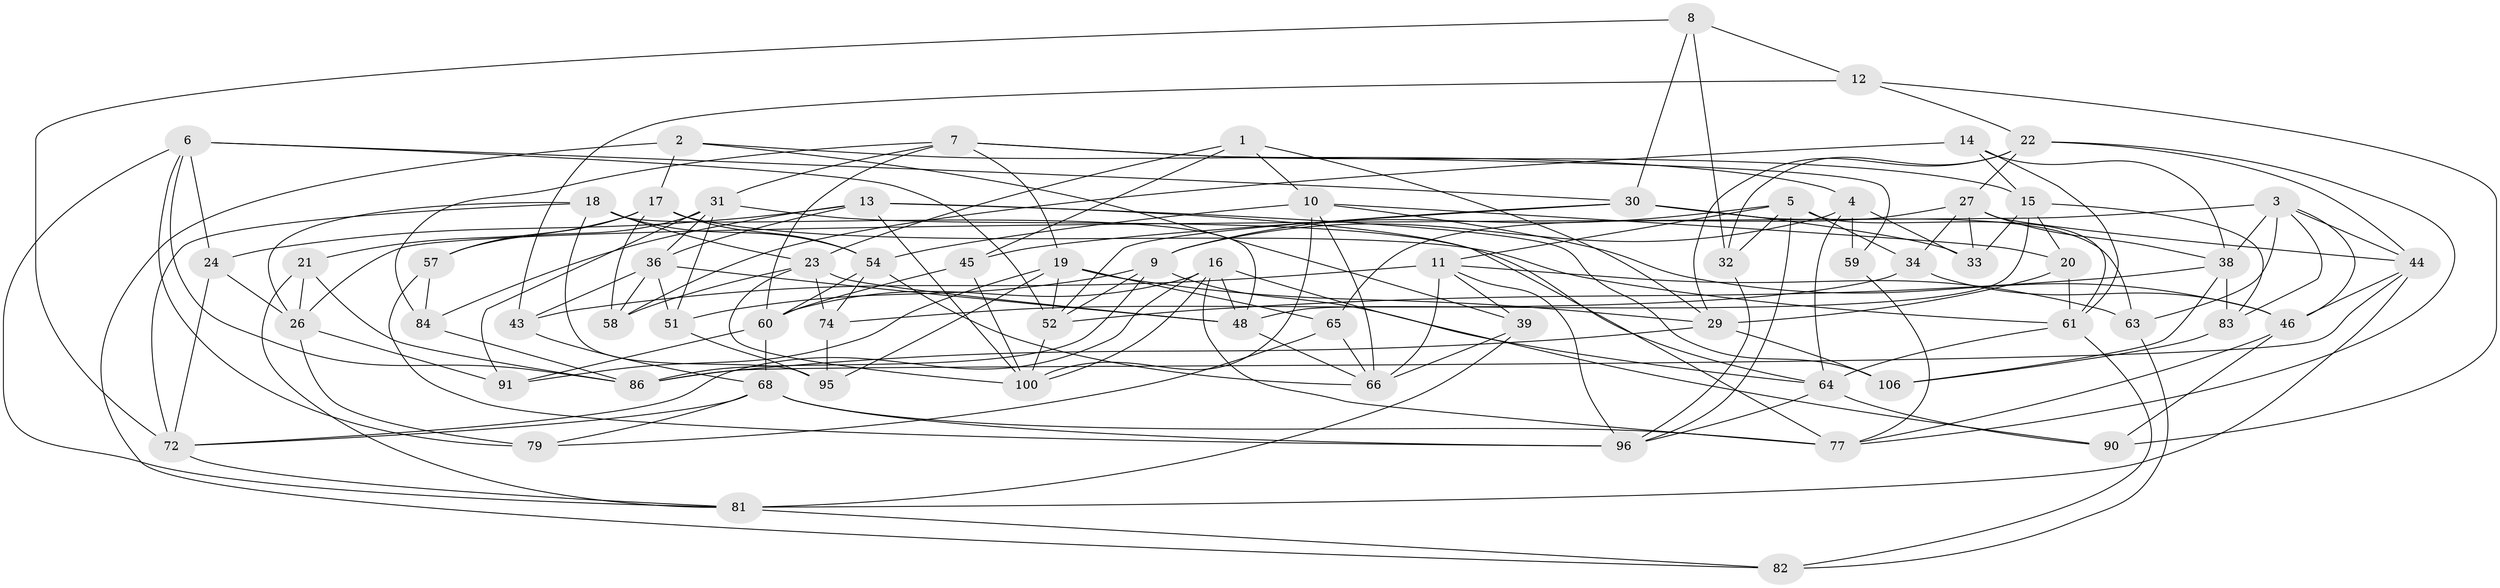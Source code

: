// original degree distribution, {4: 1.0}
// Generated by graph-tools (version 1.1) at 2025/42/03/06/25 10:42:18]
// undirected, 68 vertices, 174 edges
graph export_dot {
graph [start="1"]
  node [color=gray90,style=filled];
  1;
  2;
  3 [super="+47"];
  4 [super="+50"];
  5 [super="+42"];
  6 [super="+69"];
  7 [super="+89"];
  8;
  9 [super="+53"];
  10 [super="+71"];
  11 [super="+37"];
  12;
  13 [super="+41"];
  14;
  15 [super="+35"];
  16 [super="+40"];
  17 [super="+55"];
  18 [super="+28"];
  19 [super="+105"];
  20;
  21;
  22 [super="+25"];
  23 [super="+93"];
  24;
  26 [super="+102"];
  27 [super="+70"];
  29 [super="+62"];
  30 [super="+88"];
  31 [super="+92"];
  32;
  33;
  34;
  36 [super="+75"];
  38 [super="+56"];
  39;
  43;
  44 [super="+49"];
  45;
  46 [super="+76"];
  48 [super="+67"];
  51;
  52 [super="+107"];
  54 [super="+73"];
  57;
  58;
  59;
  60 [super="+87"];
  61 [super="+80"];
  63;
  64 [super="+97"];
  65;
  66 [super="+103"];
  68 [super="+78"];
  72 [super="+85"];
  74;
  77 [super="+94"];
  79;
  81 [super="+98"];
  82;
  83;
  84;
  86 [super="+99"];
  90;
  91;
  95;
  96 [super="+101"];
  100 [super="+104"];
  106;
  1 -- 45;
  1 -- 10;
  1 -- 29;
  1 -- 23;
  2 -- 39;
  2 -- 17;
  2 -- 82;
  2 -- 4;
  3 -- 63;
  3 -- 38;
  3 -- 44;
  3 -- 83;
  3 -- 46;
  3 -- 26;
  4 -- 9;
  4 -- 59 [weight=2];
  4 -- 64;
  4 -- 33;
  5 -- 32;
  5 -- 61;
  5 -- 96;
  5 -- 9;
  5 -- 34;
  5 -- 11;
  6 -- 30;
  6 -- 79;
  6 -- 81;
  6 -- 24;
  6 -- 86;
  6 -- 52;
  7 -- 19;
  7 -- 60;
  7 -- 31;
  7 -- 59;
  7 -- 84;
  7 -- 15;
  8 -- 32;
  8 -- 12;
  8 -- 30;
  8 -- 72;
  9 -- 64;
  9 -- 51;
  9 -- 52;
  9 -- 86;
  10 -- 66;
  10 -- 20;
  10 -- 46;
  10 -- 100;
  10 -- 54;
  11 -- 63;
  11 -- 39;
  11 -- 43;
  11 -- 96;
  11 -- 66;
  12 -- 43;
  12 -- 90;
  12 -- 22;
  13 -- 84;
  13 -- 36;
  13 -- 24;
  13 -- 106;
  13 -- 77;
  13 -- 100;
  14 -- 61;
  14 -- 38;
  14 -- 58;
  14 -- 15;
  15 -- 83;
  15 -- 20;
  15 -- 33;
  15 -- 48;
  16 -- 48;
  16 -- 90;
  16 -- 100;
  16 -- 60;
  16 -- 72;
  16 -- 77;
  17 -- 57;
  17 -- 61;
  17 -- 58;
  17 -- 21;
  17 -- 54;
  18 -- 26;
  18 -- 54;
  18 -- 23;
  18 -- 72;
  18 -- 48;
  18 -- 95;
  19 -- 95;
  19 -- 91;
  19 -- 65;
  19 -- 52;
  19 -- 29;
  20 -- 29;
  20 -- 61;
  21 -- 81;
  21 -- 86;
  21 -- 26;
  22 -- 27;
  22 -- 32;
  22 -- 77;
  22 -- 29;
  22 -- 44;
  23 -- 74;
  23 -- 58;
  23 -- 100;
  23 -- 48;
  24 -- 72;
  24 -- 26;
  26 -- 79;
  26 -- 91;
  27 -- 33;
  27 -- 65;
  27 -- 34;
  27 -- 44;
  27 -- 38;
  29 -- 106;
  29 -- 86;
  30 -- 52;
  30 -- 33;
  30 -- 45;
  30 -- 63;
  31 -- 91;
  31 -- 57;
  31 -- 64;
  31 -- 51;
  31 -- 36;
  32 -- 96;
  34 -- 74;
  34 -- 46;
  36 -- 43;
  36 -- 58;
  36 -- 51;
  36 -- 48;
  38 -- 106;
  38 -- 83;
  38 -- 52;
  39 -- 81;
  39 -- 66;
  43 -- 68;
  44 -- 86;
  44 -- 46;
  44 -- 81;
  45 -- 100;
  45 -- 60;
  46 -- 90;
  46 -- 77;
  48 -- 66;
  51 -- 95;
  52 -- 100;
  54 -- 74;
  54 -- 60;
  54 -- 66;
  57 -- 96;
  57 -- 84;
  59 -- 77;
  60 -- 68;
  60 -- 91;
  61 -- 82;
  61 -- 64;
  63 -- 82;
  64 -- 90;
  64 -- 96;
  65 -- 79;
  65 -- 66;
  68 -- 72;
  68 -- 96;
  68 -- 77;
  68 -- 79;
  72 -- 81;
  74 -- 95;
  81 -- 82;
  83 -- 106;
  84 -- 86;
}
